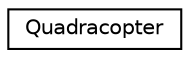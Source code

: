 digraph "Graphical Class Hierarchy"
{
  edge [fontname="Helvetica",fontsize="10",labelfontname="Helvetica",labelfontsize="10"];
  node [fontname="Helvetica",fontsize="10",shape=record];
  rankdir="LR";
  Node1 [label="Quadracopter",height=0.2,width=0.4,color="black", fillcolor="white", style="filled",URL="$class_quadracopter.html",tooltip="Model pojecia dron. "];
}
